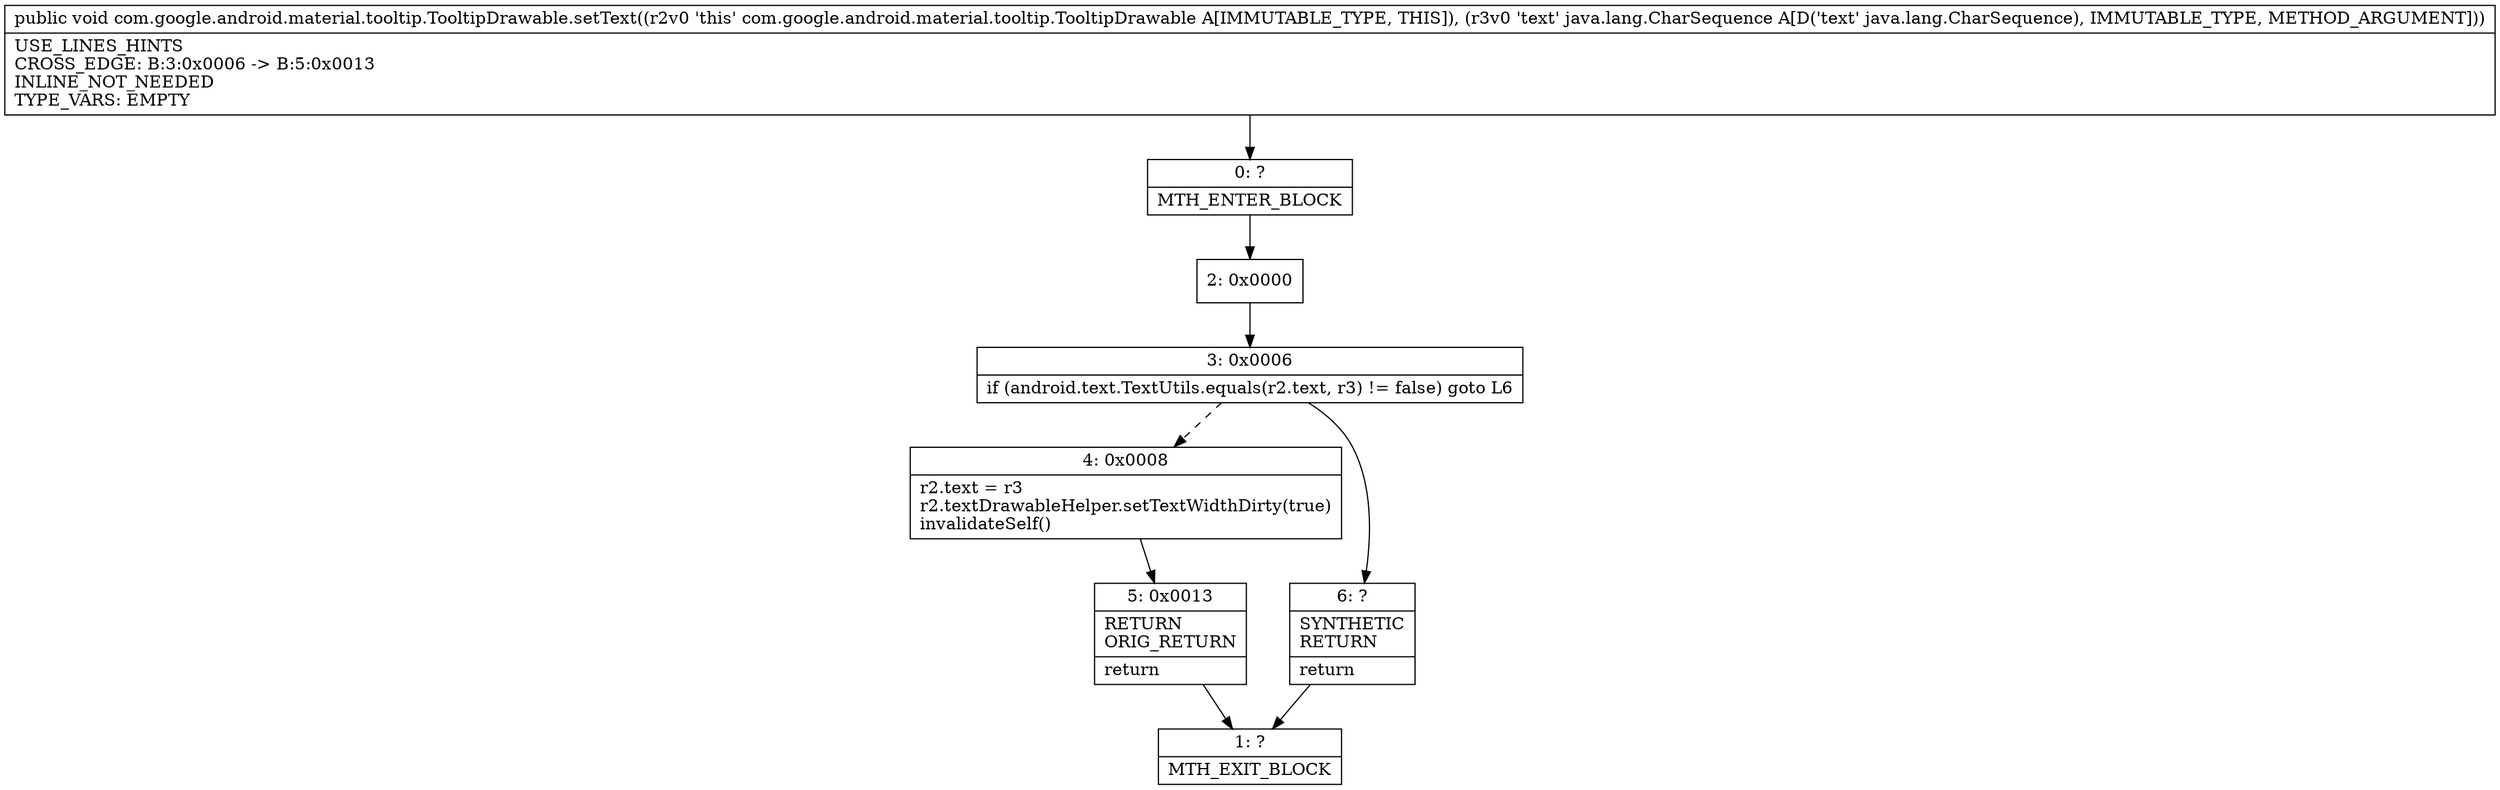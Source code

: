 digraph "CFG forcom.google.android.material.tooltip.TooltipDrawable.setText(Ljava\/lang\/CharSequence;)V" {
Node_0 [shape=record,label="{0\:\ ?|MTH_ENTER_BLOCK\l}"];
Node_2 [shape=record,label="{2\:\ 0x0000}"];
Node_3 [shape=record,label="{3\:\ 0x0006|if (android.text.TextUtils.equals(r2.text, r3) != false) goto L6\l}"];
Node_4 [shape=record,label="{4\:\ 0x0008|r2.text = r3\lr2.textDrawableHelper.setTextWidthDirty(true)\linvalidateSelf()\l}"];
Node_5 [shape=record,label="{5\:\ 0x0013|RETURN\lORIG_RETURN\l|return\l}"];
Node_1 [shape=record,label="{1\:\ ?|MTH_EXIT_BLOCK\l}"];
Node_6 [shape=record,label="{6\:\ ?|SYNTHETIC\lRETURN\l|return\l}"];
MethodNode[shape=record,label="{public void com.google.android.material.tooltip.TooltipDrawable.setText((r2v0 'this' com.google.android.material.tooltip.TooltipDrawable A[IMMUTABLE_TYPE, THIS]), (r3v0 'text' java.lang.CharSequence A[D('text' java.lang.CharSequence), IMMUTABLE_TYPE, METHOD_ARGUMENT]))  | USE_LINES_HINTS\lCROSS_EDGE: B:3:0x0006 \-\> B:5:0x0013\lINLINE_NOT_NEEDED\lTYPE_VARS: EMPTY\l}"];
MethodNode -> Node_0;Node_0 -> Node_2;
Node_2 -> Node_3;
Node_3 -> Node_4[style=dashed];
Node_3 -> Node_6;
Node_4 -> Node_5;
Node_5 -> Node_1;
Node_6 -> Node_1;
}

